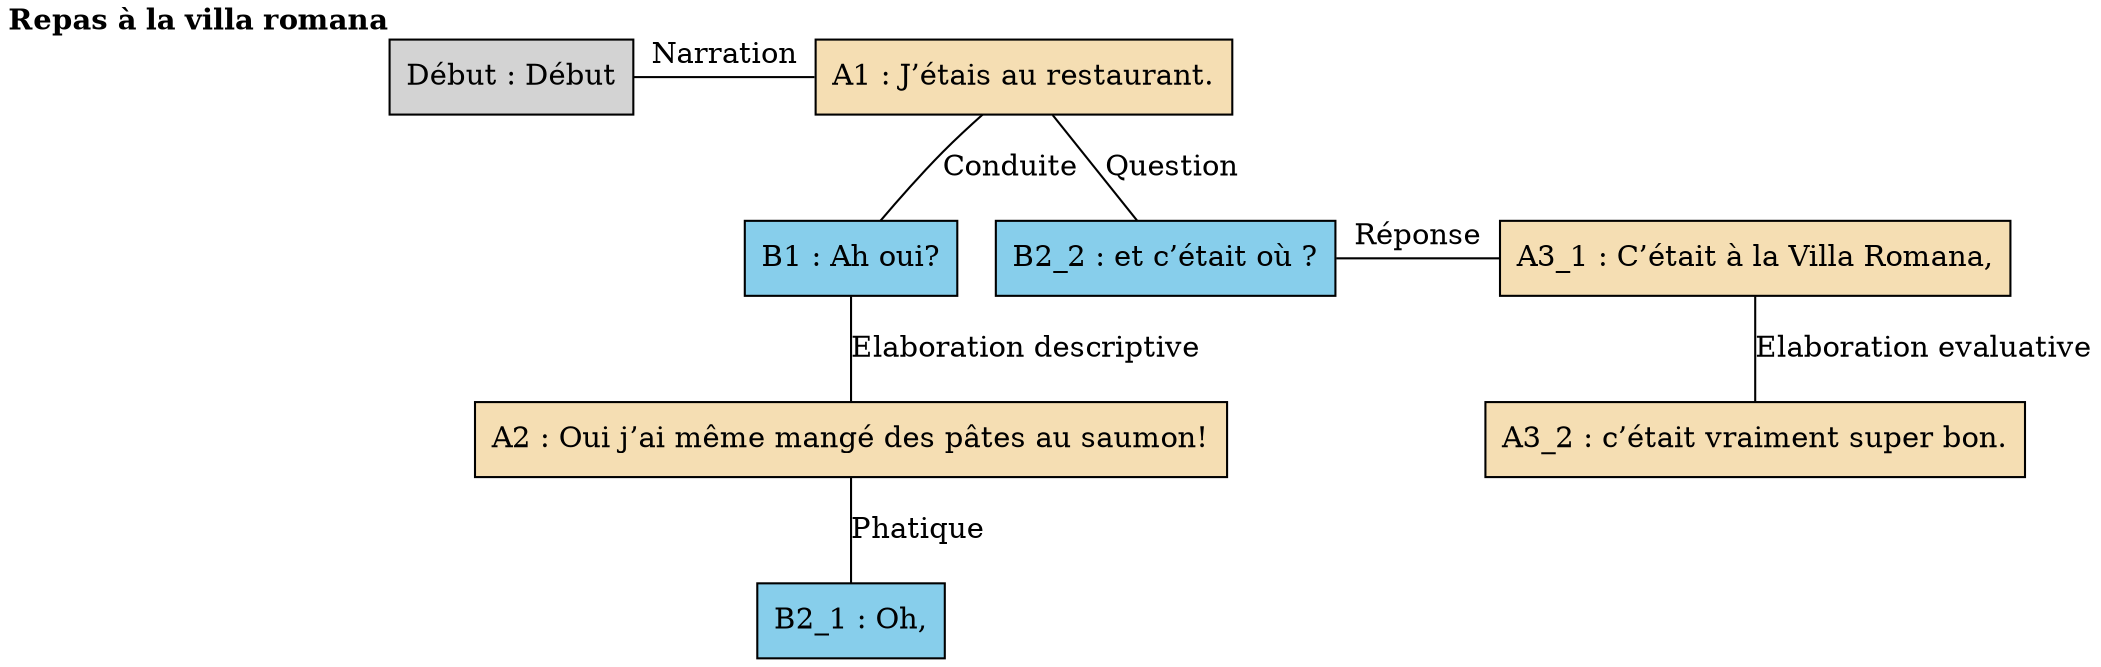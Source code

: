 digraph E14 {
	node [shape=box style=filled]
	"Début" [label="Début : Début" xlabel=<<B>Repas à la villa romana</B>>]
	A1 [label="A1 : J’étais au restaurant." fillcolor=wheat xlabel=""]
	B1 [label="B1 : Ah oui?" fillcolor=skyblue xlabel=""]
	A2 [label="A2 : Oui j’ai même mangé des pâtes au saumon!" fillcolor=wheat xlabel=""]
	B2_1 [label="B2_1 : Oh," fillcolor=skyblue xlabel=""]
	B2_2 [label="B2_2 : et c’était où ?" fillcolor=skyblue xlabel=""]
	A3_1 [label="A3_1 : C’était à la Villa Romana," fillcolor=wheat xlabel=""]
	A3_2 [label="A3_2 : c’était vraiment super bon." fillcolor=wheat xlabel=""]
	{
		rank=same
		"Début"
		A1
		"Début" -> A1 [label=Narration dir=none]
	}
	A1 -> B1 [label=Conduite dir=none]
	B1 -> A2 [label="Elaboration descriptive" dir=none]
	A2 -> B2_1 [label=Phatique dir=none]
	A1 -> B2_2 [label=Question dir=none]
	{
		rank=same
		B2_2
		A3_1
		B2_2 -> A3_1 [label="Réponse" dir=none]
	}
	A3_1 -> A3_2 [label="Elaboration evaluative" dir=none]
}
